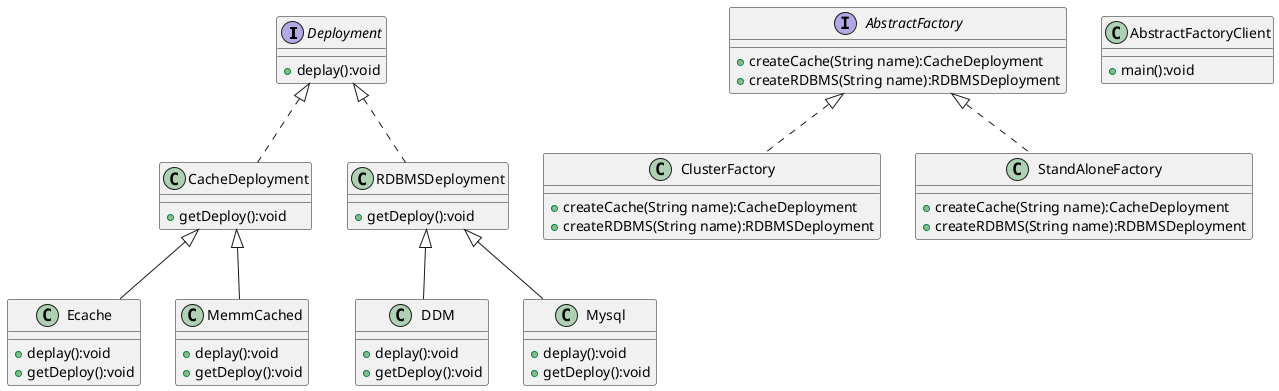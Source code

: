 @startuml

Deployment <|.. CacheDeployment
Deployment <|.. RDBMSDeployment

RDBMSDeployment<|-- DDM
RDBMSDeployment<|-- Mysql
CacheDeployment <|-- Ecache
CacheDeployment <|-- MemmCached

AbstractFactory <|.. ClusterFactory
AbstractFactory <|.. StandAloneFactory

class StandAloneFactory{
+createCache(String name):CacheDeployment
+createRDBMS(String name):RDBMSDeployment

}
class ClusterFactory{
+createCache(String name):CacheDeployment
+createRDBMS(String name):RDBMSDeployment

}

interface AbstractFactory {
+createCache(String name):CacheDeployment
+createRDBMS(String name):RDBMSDeployment
}

class CacheDeployment{
+getDeploy():void
}
class RDBMSDeployment{
+getDeploy():void
}

class DDM{
+deplay():void
+getDeploy():void
}

class Mysql{
+deplay():void
+getDeploy():void
}

class MemmCached{
+deplay():void
+getDeploy():void
}

class Ecache{
+deplay():void
+getDeploy():void
}

interface Deployment{
+deplay():void
}

class AbstractFactoryClient{
+main():void
}

@enduml